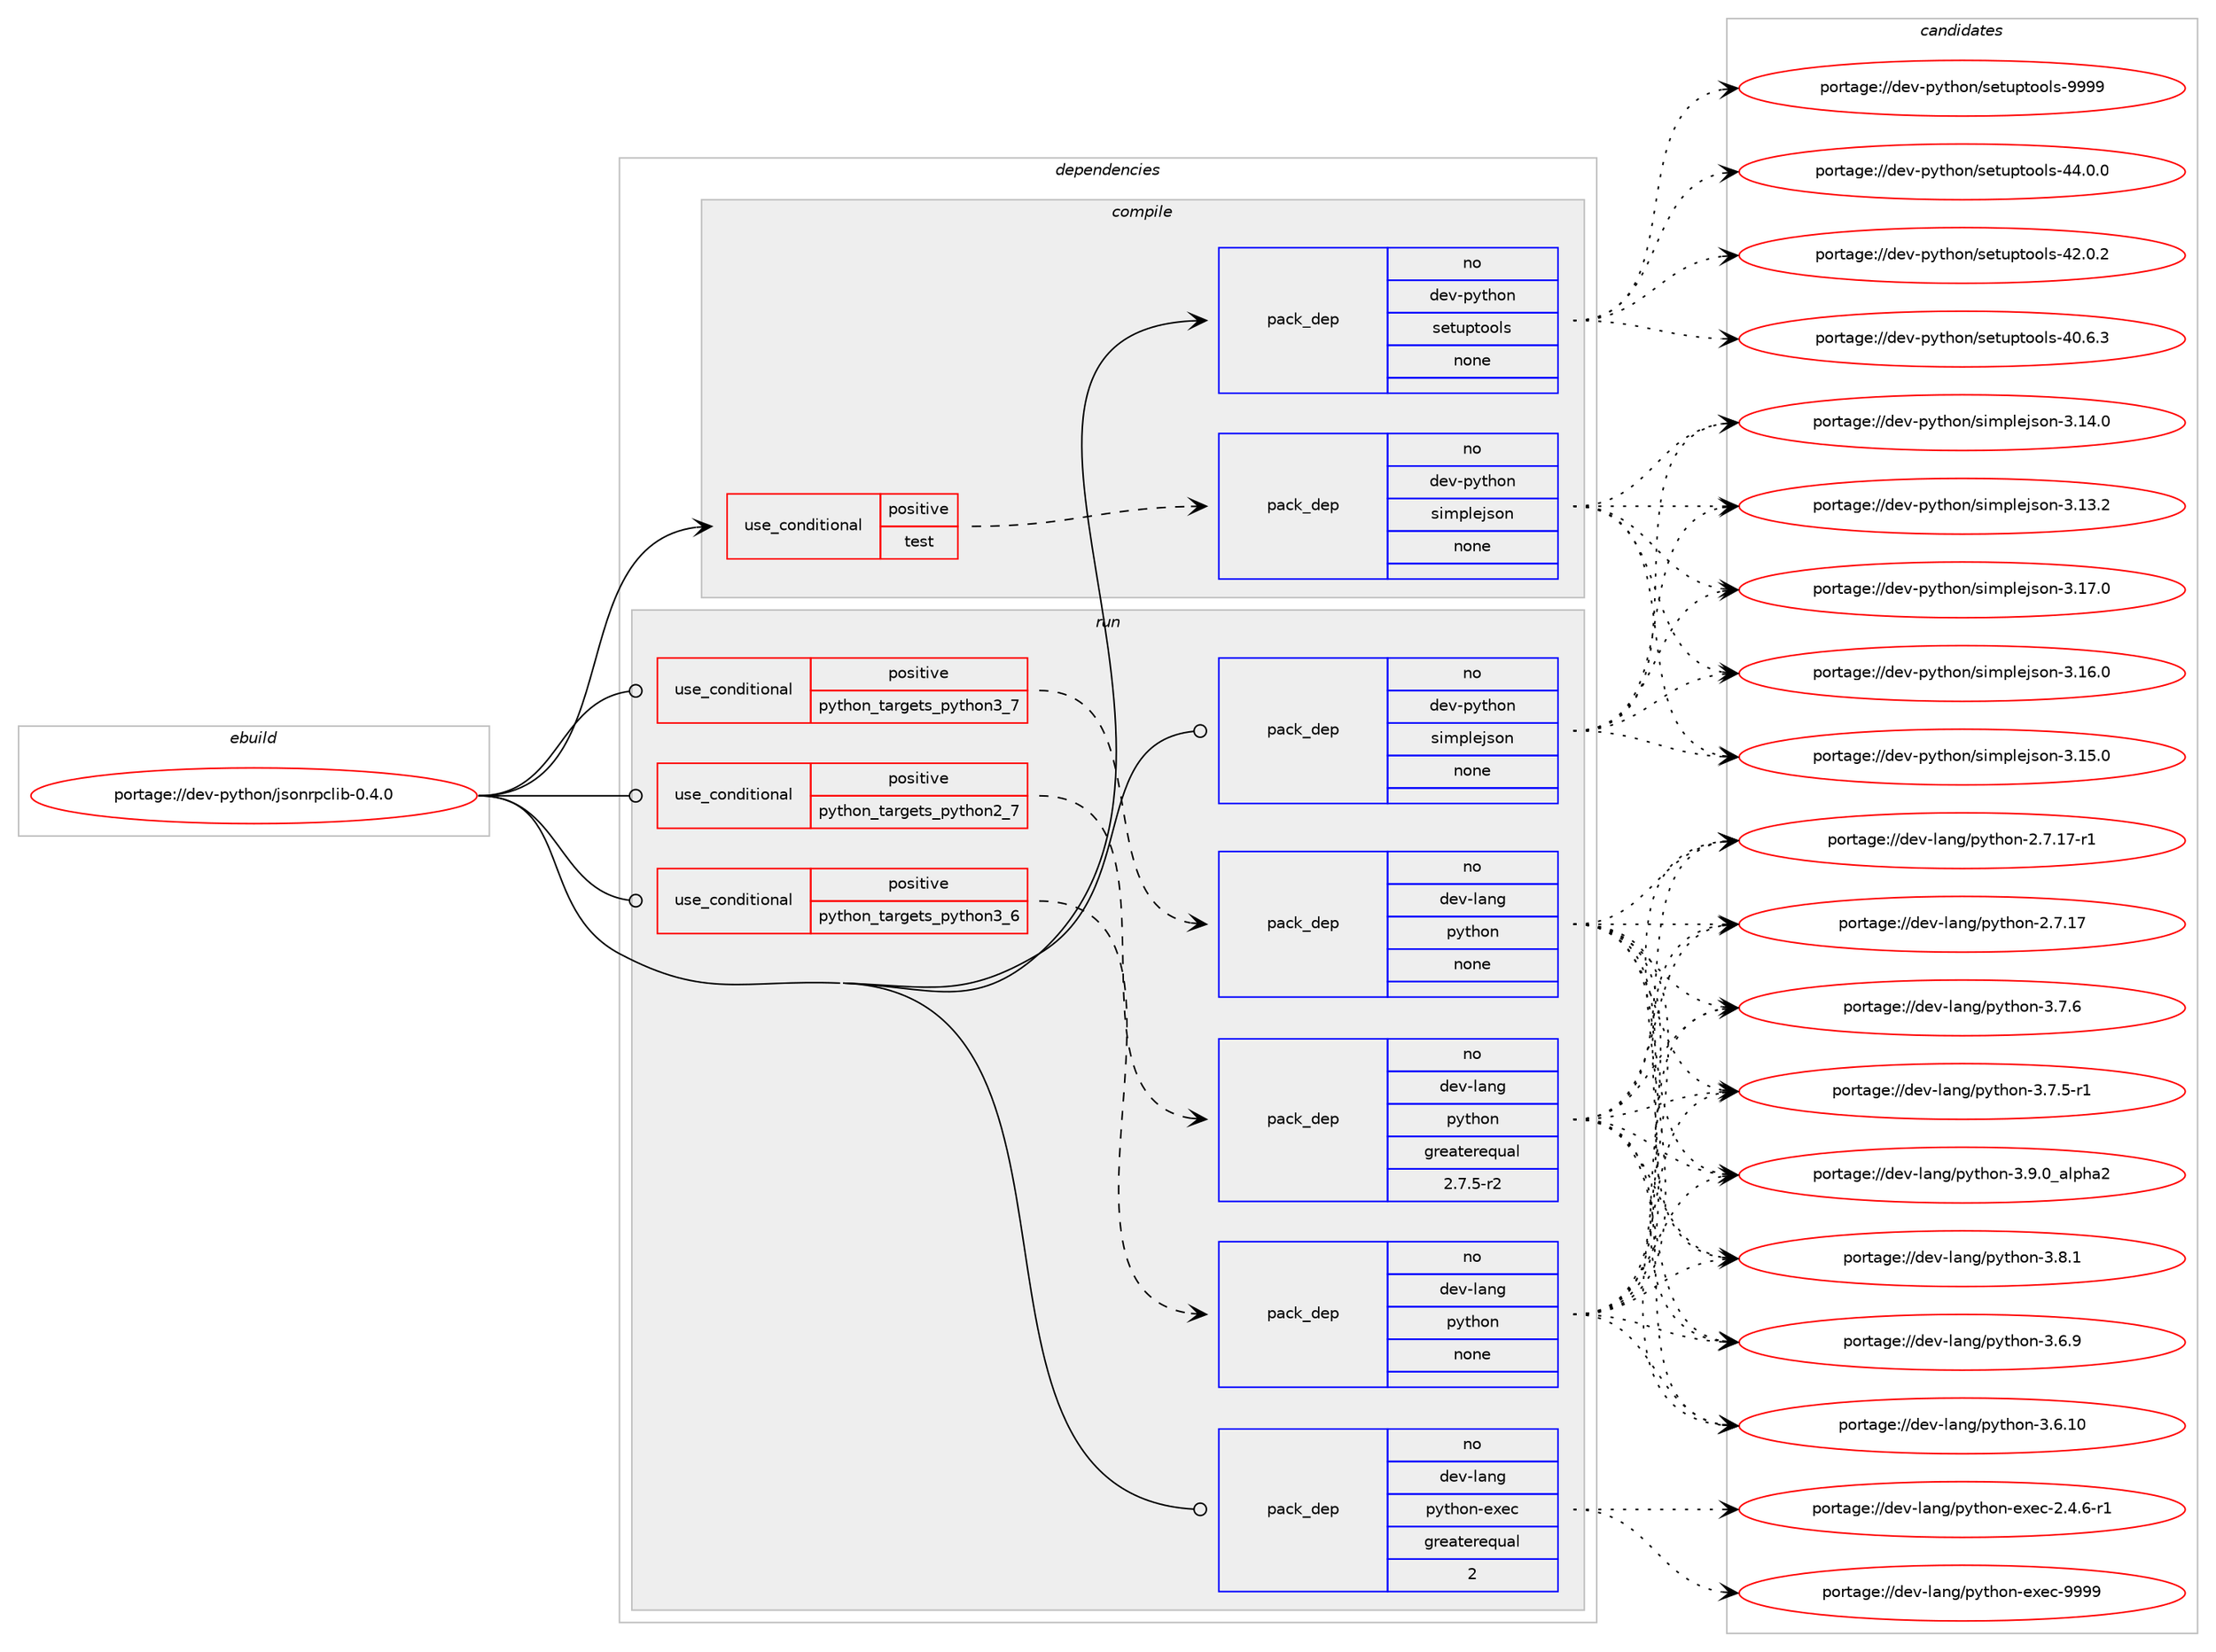 digraph prolog {

# *************
# Graph options
# *************

newrank=true;
concentrate=true;
compound=true;
graph [rankdir=LR,fontname=Helvetica,fontsize=10,ranksep=1.5];#, ranksep=2.5, nodesep=0.2];
edge  [arrowhead=vee];
node  [fontname=Helvetica,fontsize=10];

# **********
# The ebuild
# **********

subgraph cluster_leftcol {
color=gray;
label=<<i>ebuild</i>>;
id [label="portage://dev-python/jsonrpclib-0.4.0", color=red, width=4, href="../dev-python/jsonrpclib-0.4.0.svg"];
}

# ****************
# The dependencies
# ****************

subgraph cluster_midcol {
color=gray;
label=<<i>dependencies</i>>;
subgraph cluster_compile {
fillcolor="#eeeeee";
style=filled;
label=<<i>compile</i>>;
subgraph cond113903 {
dependency453726 [label=<<TABLE BORDER="0" CELLBORDER="1" CELLSPACING="0" CELLPADDING="4"><TR><TD ROWSPAN="3" CELLPADDING="10">use_conditional</TD></TR><TR><TD>positive</TD></TR><TR><TD>test</TD></TR></TABLE>>, shape=none, color=red];
subgraph pack334841 {
dependency453727 [label=<<TABLE BORDER="0" CELLBORDER="1" CELLSPACING="0" CELLPADDING="4" WIDTH="220"><TR><TD ROWSPAN="6" CELLPADDING="30">pack_dep</TD></TR><TR><TD WIDTH="110">no</TD></TR><TR><TD>dev-python</TD></TR><TR><TD>simplejson</TD></TR><TR><TD>none</TD></TR><TR><TD></TD></TR></TABLE>>, shape=none, color=blue];
}
dependency453726:e -> dependency453727:w [weight=20,style="dashed",arrowhead="vee"];
}
id:e -> dependency453726:w [weight=20,style="solid",arrowhead="vee"];
subgraph pack334842 {
dependency453728 [label=<<TABLE BORDER="0" CELLBORDER="1" CELLSPACING="0" CELLPADDING="4" WIDTH="220"><TR><TD ROWSPAN="6" CELLPADDING="30">pack_dep</TD></TR><TR><TD WIDTH="110">no</TD></TR><TR><TD>dev-python</TD></TR><TR><TD>setuptools</TD></TR><TR><TD>none</TD></TR><TR><TD></TD></TR></TABLE>>, shape=none, color=blue];
}
id:e -> dependency453728:w [weight=20,style="solid",arrowhead="vee"];
}
subgraph cluster_compileandrun {
fillcolor="#eeeeee";
style=filled;
label=<<i>compile and run</i>>;
}
subgraph cluster_run {
fillcolor="#eeeeee";
style=filled;
label=<<i>run</i>>;
subgraph cond113904 {
dependency453729 [label=<<TABLE BORDER="0" CELLBORDER="1" CELLSPACING="0" CELLPADDING="4"><TR><TD ROWSPAN="3" CELLPADDING="10">use_conditional</TD></TR><TR><TD>positive</TD></TR><TR><TD>python_targets_python2_7</TD></TR></TABLE>>, shape=none, color=red];
subgraph pack334843 {
dependency453730 [label=<<TABLE BORDER="0" CELLBORDER="1" CELLSPACING="0" CELLPADDING="4" WIDTH="220"><TR><TD ROWSPAN="6" CELLPADDING="30">pack_dep</TD></TR><TR><TD WIDTH="110">no</TD></TR><TR><TD>dev-lang</TD></TR><TR><TD>python</TD></TR><TR><TD>greaterequal</TD></TR><TR><TD>2.7.5-r2</TD></TR></TABLE>>, shape=none, color=blue];
}
dependency453729:e -> dependency453730:w [weight=20,style="dashed",arrowhead="vee"];
}
id:e -> dependency453729:w [weight=20,style="solid",arrowhead="odot"];
subgraph cond113905 {
dependency453731 [label=<<TABLE BORDER="0" CELLBORDER="1" CELLSPACING="0" CELLPADDING="4"><TR><TD ROWSPAN="3" CELLPADDING="10">use_conditional</TD></TR><TR><TD>positive</TD></TR><TR><TD>python_targets_python3_6</TD></TR></TABLE>>, shape=none, color=red];
subgraph pack334844 {
dependency453732 [label=<<TABLE BORDER="0" CELLBORDER="1" CELLSPACING="0" CELLPADDING="4" WIDTH="220"><TR><TD ROWSPAN="6" CELLPADDING="30">pack_dep</TD></TR><TR><TD WIDTH="110">no</TD></TR><TR><TD>dev-lang</TD></TR><TR><TD>python</TD></TR><TR><TD>none</TD></TR><TR><TD></TD></TR></TABLE>>, shape=none, color=blue];
}
dependency453731:e -> dependency453732:w [weight=20,style="dashed",arrowhead="vee"];
}
id:e -> dependency453731:w [weight=20,style="solid",arrowhead="odot"];
subgraph cond113906 {
dependency453733 [label=<<TABLE BORDER="0" CELLBORDER="1" CELLSPACING="0" CELLPADDING="4"><TR><TD ROWSPAN="3" CELLPADDING="10">use_conditional</TD></TR><TR><TD>positive</TD></TR><TR><TD>python_targets_python3_7</TD></TR></TABLE>>, shape=none, color=red];
subgraph pack334845 {
dependency453734 [label=<<TABLE BORDER="0" CELLBORDER="1" CELLSPACING="0" CELLPADDING="4" WIDTH="220"><TR><TD ROWSPAN="6" CELLPADDING="30">pack_dep</TD></TR><TR><TD WIDTH="110">no</TD></TR><TR><TD>dev-lang</TD></TR><TR><TD>python</TD></TR><TR><TD>none</TD></TR><TR><TD></TD></TR></TABLE>>, shape=none, color=blue];
}
dependency453733:e -> dependency453734:w [weight=20,style="dashed",arrowhead="vee"];
}
id:e -> dependency453733:w [weight=20,style="solid",arrowhead="odot"];
subgraph pack334846 {
dependency453735 [label=<<TABLE BORDER="0" CELLBORDER="1" CELLSPACING="0" CELLPADDING="4" WIDTH="220"><TR><TD ROWSPAN="6" CELLPADDING="30">pack_dep</TD></TR><TR><TD WIDTH="110">no</TD></TR><TR><TD>dev-lang</TD></TR><TR><TD>python-exec</TD></TR><TR><TD>greaterequal</TD></TR><TR><TD>2</TD></TR></TABLE>>, shape=none, color=blue];
}
id:e -> dependency453735:w [weight=20,style="solid",arrowhead="odot"];
subgraph pack334847 {
dependency453736 [label=<<TABLE BORDER="0" CELLBORDER="1" CELLSPACING="0" CELLPADDING="4" WIDTH="220"><TR><TD ROWSPAN="6" CELLPADDING="30">pack_dep</TD></TR><TR><TD WIDTH="110">no</TD></TR><TR><TD>dev-python</TD></TR><TR><TD>simplejson</TD></TR><TR><TD>none</TD></TR><TR><TD></TD></TR></TABLE>>, shape=none, color=blue];
}
id:e -> dependency453736:w [weight=20,style="solid",arrowhead="odot"];
}
}

# **************
# The candidates
# **************

subgraph cluster_choices {
rank=same;
color=gray;
label=<<i>candidates</i>>;

subgraph choice334841 {
color=black;
nodesep=1;
choice100101118451121211161041111104711510510911210810110611511111045514649554648 [label="portage://dev-python/simplejson-3.17.0", color=red, width=4,href="../dev-python/simplejson-3.17.0.svg"];
choice100101118451121211161041111104711510510911210810110611511111045514649544648 [label="portage://dev-python/simplejson-3.16.0", color=red, width=4,href="../dev-python/simplejson-3.16.0.svg"];
choice100101118451121211161041111104711510510911210810110611511111045514649534648 [label="portage://dev-python/simplejson-3.15.0", color=red, width=4,href="../dev-python/simplejson-3.15.0.svg"];
choice100101118451121211161041111104711510510911210810110611511111045514649524648 [label="portage://dev-python/simplejson-3.14.0", color=red, width=4,href="../dev-python/simplejson-3.14.0.svg"];
choice100101118451121211161041111104711510510911210810110611511111045514649514650 [label="portage://dev-python/simplejson-3.13.2", color=red, width=4,href="../dev-python/simplejson-3.13.2.svg"];
dependency453727:e -> choice100101118451121211161041111104711510510911210810110611511111045514649554648:w [style=dotted,weight="100"];
dependency453727:e -> choice100101118451121211161041111104711510510911210810110611511111045514649544648:w [style=dotted,weight="100"];
dependency453727:e -> choice100101118451121211161041111104711510510911210810110611511111045514649534648:w [style=dotted,weight="100"];
dependency453727:e -> choice100101118451121211161041111104711510510911210810110611511111045514649524648:w [style=dotted,weight="100"];
dependency453727:e -> choice100101118451121211161041111104711510510911210810110611511111045514649514650:w [style=dotted,weight="100"];
}
subgraph choice334842 {
color=black;
nodesep=1;
choice10010111845112121116104111110471151011161171121161111111081154557575757 [label="portage://dev-python/setuptools-9999", color=red, width=4,href="../dev-python/setuptools-9999.svg"];
choice100101118451121211161041111104711510111611711211611111110811545525246484648 [label="portage://dev-python/setuptools-44.0.0", color=red, width=4,href="../dev-python/setuptools-44.0.0.svg"];
choice100101118451121211161041111104711510111611711211611111110811545525046484650 [label="portage://dev-python/setuptools-42.0.2", color=red, width=4,href="../dev-python/setuptools-42.0.2.svg"];
choice100101118451121211161041111104711510111611711211611111110811545524846544651 [label="portage://dev-python/setuptools-40.6.3", color=red, width=4,href="../dev-python/setuptools-40.6.3.svg"];
dependency453728:e -> choice10010111845112121116104111110471151011161171121161111111081154557575757:w [style=dotted,weight="100"];
dependency453728:e -> choice100101118451121211161041111104711510111611711211611111110811545525246484648:w [style=dotted,weight="100"];
dependency453728:e -> choice100101118451121211161041111104711510111611711211611111110811545525046484650:w [style=dotted,weight="100"];
dependency453728:e -> choice100101118451121211161041111104711510111611711211611111110811545524846544651:w [style=dotted,weight="100"];
}
subgraph choice334843 {
color=black;
nodesep=1;
choice10010111845108971101034711212111610411111045514657464895971081121049750 [label="portage://dev-lang/python-3.9.0_alpha2", color=red, width=4,href="../dev-lang/python-3.9.0_alpha2.svg"];
choice100101118451089711010347112121116104111110455146564649 [label="portage://dev-lang/python-3.8.1", color=red, width=4,href="../dev-lang/python-3.8.1.svg"];
choice100101118451089711010347112121116104111110455146554654 [label="portage://dev-lang/python-3.7.6", color=red, width=4,href="../dev-lang/python-3.7.6.svg"];
choice1001011184510897110103471121211161041111104551465546534511449 [label="portage://dev-lang/python-3.7.5-r1", color=red, width=4,href="../dev-lang/python-3.7.5-r1.svg"];
choice100101118451089711010347112121116104111110455146544657 [label="portage://dev-lang/python-3.6.9", color=red, width=4,href="../dev-lang/python-3.6.9.svg"];
choice10010111845108971101034711212111610411111045514654464948 [label="portage://dev-lang/python-3.6.10", color=red, width=4,href="../dev-lang/python-3.6.10.svg"];
choice100101118451089711010347112121116104111110455046554649554511449 [label="portage://dev-lang/python-2.7.17-r1", color=red, width=4,href="../dev-lang/python-2.7.17-r1.svg"];
choice10010111845108971101034711212111610411111045504655464955 [label="portage://dev-lang/python-2.7.17", color=red, width=4,href="../dev-lang/python-2.7.17.svg"];
dependency453730:e -> choice10010111845108971101034711212111610411111045514657464895971081121049750:w [style=dotted,weight="100"];
dependency453730:e -> choice100101118451089711010347112121116104111110455146564649:w [style=dotted,weight="100"];
dependency453730:e -> choice100101118451089711010347112121116104111110455146554654:w [style=dotted,weight="100"];
dependency453730:e -> choice1001011184510897110103471121211161041111104551465546534511449:w [style=dotted,weight="100"];
dependency453730:e -> choice100101118451089711010347112121116104111110455146544657:w [style=dotted,weight="100"];
dependency453730:e -> choice10010111845108971101034711212111610411111045514654464948:w [style=dotted,weight="100"];
dependency453730:e -> choice100101118451089711010347112121116104111110455046554649554511449:w [style=dotted,weight="100"];
dependency453730:e -> choice10010111845108971101034711212111610411111045504655464955:w [style=dotted,weight="100"];
}
subgraph choice334844 {
color=black;
nodesep=1;
choice10010111845108971101034711212111610411111045514657464895971081121049750 [label="portage://dev-lang/python-3.9.0_alpha2", color=red, width=4,href="../dev-lang/python-3.9.0_alpha2.svg"];
choice100101118451089711010347112121116104111110455146564649 [label="portage://dev-lang/python-3.8.1", color=red, width=4,href="../dev-lang/python-3.8.1.svg"];
choice100101118451089711010347112121116104111110455146554654 [label="portage://dev-lang/python-3.7.6", color=red, width=4,href="../dev-lang/python-3.7.6.svg"];
choice1001011184510897110103471121211161041111104551465546534511449 [label="portage://dev-lang/python-3.7.5-r1", color=red, width=4,href="../dev-lang/python-3.7.5-r1.svg"];
choice100101118451089711010347112121116104111110455146544657 [label="portage://dev-lang/python-3.6.9", color=red, width=4,href="../dev-lang/python-3.6.9.svg"];
choice10010111845108971101034711212111610411111045514654464948 [label="portage://dev-lang/python-3.6.10", color=red, width=4,href="../dev-lang/python-3.6.10.svg"];
choice100101118451089711010347112121116104111110455046554649554511449 [label="portage://dev-lang/python-2.7.17-r1", color=red, width=4,href="../dev-lang/python-2.7.17-r1.svg"];
choice10010111845108971101034711212111610411111045504655464955 [label="portage://dev-lang/python-2.7.17", color=red, width=4,href="../dev-lang/python-2.7.17.svg"];
dependency453732:e -> choice10010111845108971101034711212111610411111045514657464895971081121049750:w [style=dotted,weight="100"];
dependency453732:e -> choice100101118451089711010347112121116104111110455146564649:w [style=dotted,weight="100"];
dependency453732:e -> choice100101118451089711010347112121116104111110455146554654:w [style=dotted,weight="100"];
dependency453732:e -> choice1001011184510897110103471121211161041111104551465546534511449:w [style=dotted,weight="100"];
dependency453732:e -> choice100101118451089711010347112121116104111110455146544657:w [style=dotted,weight="100"];
dependency453732:e -> choice10010111845108971101034711212111610411111045514654464948:w [style=dotted,weight="100"];
dependency453732:e -> choice100101118451089711010347112121116104111110455046554649554511449:w [style=dotted,weight="100"];
dependency453732:e -> choice10010111845108971101034711212111610411111045504655464955:w [style=dotted,weight="100"];
}
subgraph choice334845 {
color=black;
nodesep=1;
choice10010111845108971101034711212111610411111045514657464895971081121049750 [label="portage://dev-lang/python-3.9.0_alpha2", color=red, width=4,href="../dev-lang/python-3.9.0_alpha2.svg"];
choice100101118451089711010347112121116104111110455146564649 [label="portage://dev-lang/python-3.8.1", color=red, width=4,href="../dev-lang/python-3.8.1.svg"];
choice100101118451089711010347112121116104111110455146554654 [label="portage://dev-lang/python-3.7.6", color=red, width=4,href="../dev-lang/python-3.7.6.svg"];
choice1001011184510897110103471121211161041111104551465546534511449 [label="portage://dev-lang/python-3.7.5-r1", color=red, width=4,href="../dev-lang/python-3.7.5-r1.svg"];
choice100101118451089711010347112121116104111110455146544657 [label="portage://dev-lang/python-3.6.9", color=red, width=4,href="../dev-lang/python-3.6.9.svg"];
choice10010111845108971101034711212111610411111045514654464948 [label="portage://dev-lang/python-3.6.10", color=red, width=4,href="../dev-lang/python-3.6.10.svg"];
choice100101118451089711010347112121116104111110455046554649554511449 [label="portage://dev-lang/python-2.7.17-r1", color=red, width=4,href="../dev-lang/python-2.7.17-r1.svg"];
choice10010111845108971101034711212111610411111045504655464955 [label="portage://dev-lang/python-2.7.17", color=red, width=4,href="../dev-lang/python-2.7.17.svg"];
dependency453734:e -> choice10010111845108971101034711212111610411111045514657464895971081121049750:w [style=dotted,weight="100"];
dependency453734:e -> choice100101118451089711010347112121116104111110455146564649:w [style=dotted,weight="100"];
dependency453734:e -> choice100101118451089711010347112121116104111110455146554654:w [style=dotted,weight="100"];
dependency453734:e -> choice1001011184510897110103471121211161041111104551465546534511449:w [style=dotted,weight="100"];
dependency453734:e -> choice100101118451089711010347112121116104111110455146544657:w [style=dotted,weight="100"];
dependency453734:e -> choice10010111845108971101034711212111610411111045514654464948:w [style=dotted,weight="100"];
dependency453734:e -> choice100101118451089711010347112121116104111110455046554649554511449:w [style=dotted,weight="100"];
dependency453734:e -> choice10010111845108971101034711212111610411111045504655464955:w [style=dotted,weight="100"];
}
subgraph choice334846 {
color=black;
nodesep=1;
choice10010111845108971101034711212111610411111045101120101994557575757 [label="portage://dev-lang/python-exec-9999", color=red, width=4,href="../dev-lang/python-exec-9999.svg"];
choice10010111845108971101034711212111610411111045101120101994550465246544511449 [label="portage://dev-lang/python-exec-2.4.6-r1", color=red, width=4,href="../dev-lang/python-exec-2.4.6-r1.svg"];
dependency453735:e -> choice10010111845108971101034711212111610411111045101120101994557575757:w [style=dotted,weight="100"];
dependency453735:e -> choice10010111845108971101034711212111610411111045101120101994550465246544511449:w [style=dotted,weight="100"];
}
subgraph choice334847 {
color=black;
nodesep=1;
choice100101118451121211161041111104711510510911210810110611511111045514649554648 [label="portage://dev-python/simplejson-3.17.0", color=red, width=4,href="../dev-python/simplejson-3.17.0.svg"];
choice100101118451121211161041111104711510510911210810110611511111045514649544648 [label="portage://dev-python/simplejson-3.16.0", color=red, width=4,href="../dev-python/simplejson-3.16.0.svg"];
choice100101118451121211161041111104711510510911210810110611511111045514649534648 [label="portage://dev-python/simplejson-3.15.0", color=red, width=4,href="../dev-python/simplejson-3.15.0.svg"];
choice100101118451121211161041111104711510510911210810110611511111045514649524648 [label="portage://dev-python/simplejson-3.14.0", color=red, width=4,href="../dev-python/simplejson-3.14.0.svg"];
choice100101118451121211161041111104711510510911210810110611511111045514649514650 [label="portage://dev-python/simplejson-3.13.2", color=red, width=4,href="../dev-python/simplejson-3.13.2.svg"];
dependency453736:e -> choice100101118451121211161041111104711510510911210810110611511111045514649554648:w [style=dotted,weight="100"];
dependency453736:e -> choice100101118451121211161041111104711510510911210810110611511111045514649544648:w [style=dotted,weight="100"];
dependency453736:e -> choice100101118451121211161041111104711510510911210810110611511111045514649534648:w [style=dotted,weight="100"];
dependency453736:e -> choice100101118451121211161041111104711510510911210810110611511111045514649524648:w [style=dotted,weight="100"];
dependency453736:e -> choice100101118451121211161041111104711510510911210810110611511111045514649514650:w [style=dotted,weight="100"];
}
}

}
